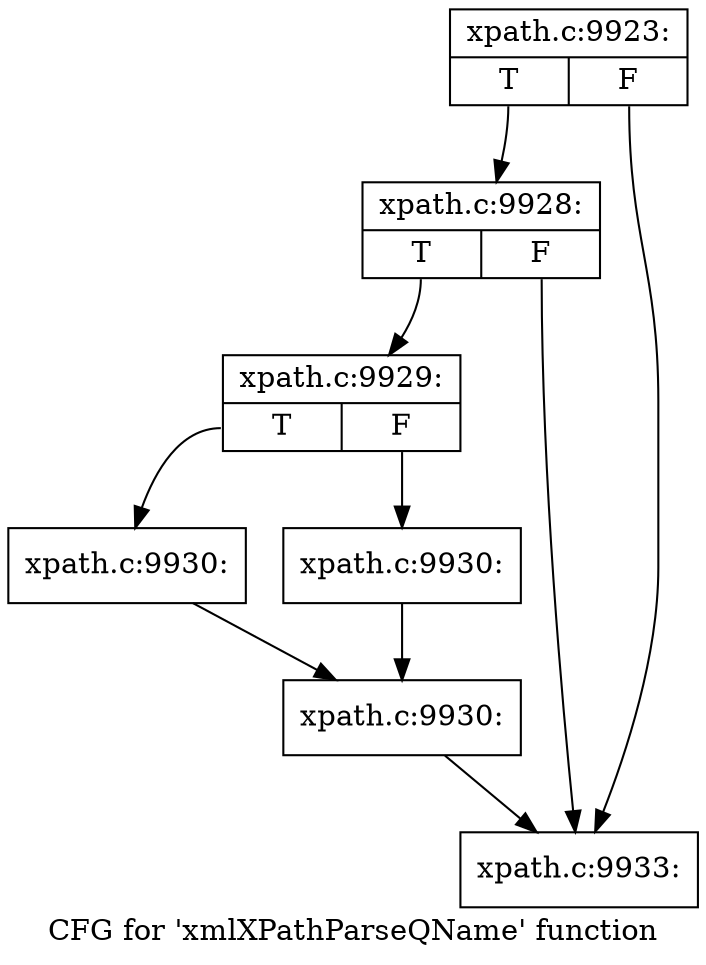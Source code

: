 digraph "CFG for 'xmlXPathParseQName' function" {
	label="CFG for 'xmlXPathParseQName' function";

	Node0x4cdb880 [shape=record,label="{xpath.c:9923:|{<s0>T|<s1>F}}"];
	Node0x4cdb880:s0 -> Node0x4f285b0;
	Node0x4cdb880:s1 -> Node0x4f28560;
	Node0x4f285b0 [shape=record,label="{xpath.c:9928:|{<s0>T|<s1>F}}"];
	Node0x4f285b0:s0 -> Node0x4f28510;
	Node0x4f285b0:s1 -> Node0x4f28560;
	Node0x4f28510 [shape=record,label="{xpath.c:9929:|{<s0>T|<s1>F}}"];
	Node0x4f28510:s0 -> Node0x4f28e30;
	Node0x4f28510:s1 -> Node0x4f28e80;
	Node0x4f28e30 [shape=record,label="{xpath.c:9930:}"];
	Node0x4f28e30 -> Node0x4f28ed0;
	Node0x4f28e80 [shape=record,label="{xpath.c:9930:}"];
	Node0x4f28e80 -> Node0x4f28ed0;
	Node0x4f28ed0 [shape=record,label="{xpath.c:9930:}"];
	Node0x4f28ed0 -> Node0x4f28560;
	Node0x4f28560 [shape=record,label="{xpath.c:9933:}"];
}
